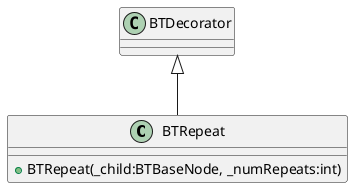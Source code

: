 @startuml
class BTRepeat {
    + BTRepeat(_child:BTBaseNode, _numRepeats:int)
}
BTDecorator <|-- BTRepeat
@enduml
